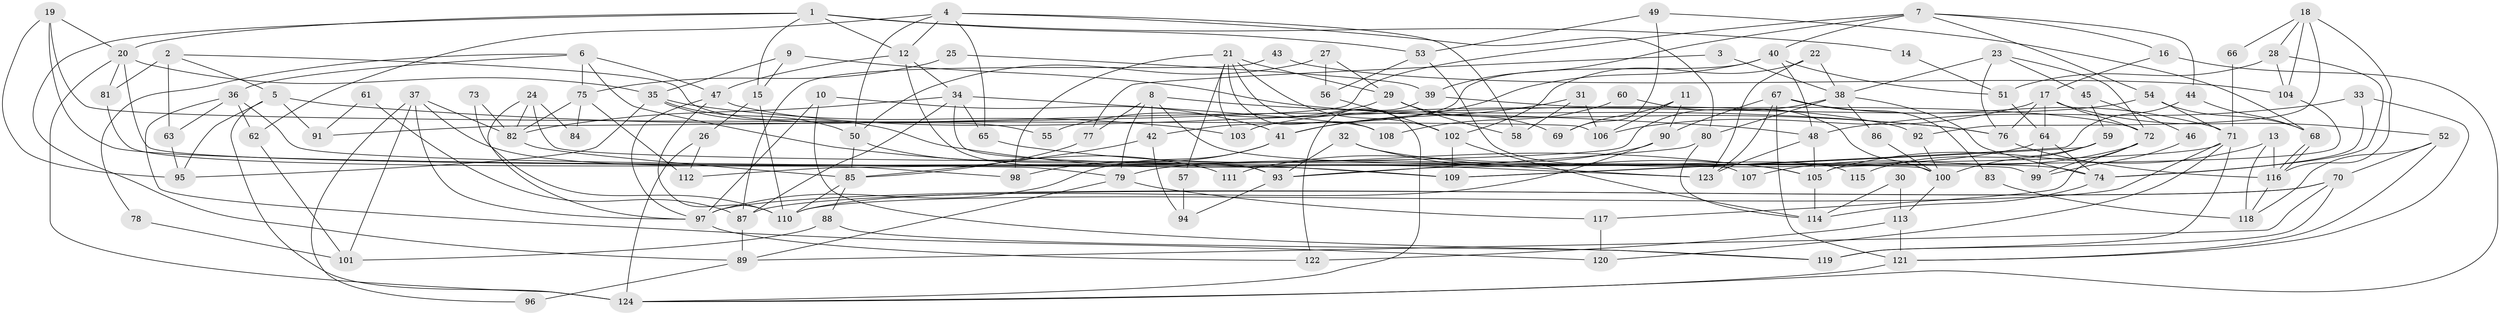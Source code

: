 // coarse degree distribution, {8: 0.03409090909090909, 15: 0.011363636363636364, 12: 0.022727272727272728, 5: 0.20454545454545456, 6: 0.06818181818181818, 11: 0.022727272727272728, 3: 0.23863636363636365, 7: 0.03409090909090909, 4: 0.17045454545454544, 10: 0.011363636363636364, 2: 0.17045454545454544, 13: 0.011363636363636364}
// Generated by graph-tools (version 1.1) at 2025/50/03/04/25 22:50:59]
// undirected, 124 vertices, 248 edges
graph export_dot {
  node [color=gray90,style=filled];
  1;
  2;
  3;
  4;
  5;
  6;
  7;
  8;
  9;
  10;
  11;
  12;
  13;
  14;
  15;
  16;
  17;
  18;
  19;
  20;
  21;
  22;
  23;
  24;
  25;
  26;
  27;
  28;
  29;
  30;
  31;
  32;
  33;
  34;
  35;
  36;
  37;
  38;
  39;
  40;
  41;
  42;
  43;
  44;
  45;
  46;
  47;
  48;
  49;
  50;
  51;
  52;
  53;
  54;
  55;
  56;
  57;
  58;
  59;
  60;
  61;
  62;
  63;
  64;
  65;
  66;
  67;
  68;
  69;
  70;
  71;
  72;
  73;
  74;
  75;
  76;
  77;
  78;
  79;
  80;
  81;
  82;
  83;
  84;
  85;
  86;
  87;
  88;
  89;
  90;
  91;
  92;
  93;
  94;
  95;
  96;
  97;
  98;
  99;
  100;
  101;
  102;
  103;
  104;
  105;
  106;
  107;
  108;
  109;
  110;
  111;
  112;
  113;
  114;
  115;
  116;
  117;
  118;
  119;
  120;
  121;
  122;
  123;
  124;
  1 -- 15;
  1 -- 20;
  1 -- 12;
  1 -- 14;
  1 -- 53;
  1 -- 89;
  2 -- 63;
  2 -- 81;
  2 -- 5;
  2 -- 55;
  3 -- 77;
  3 -- 38;
  4 -- 65;
  4 -- 50;
  4 -- 12;
  4 -- 58;
  4 -- 62;
  4 -- 80;
  5 -- 48;
  5 -- 91;
  5 -- 95;
  5 -- 124;
  6 -- 75;
  6 -- 36;
  6 -- 47;
  6 -- 78;
  6 -- 109;
  7 -- 40;
  7 -- 44;
  7 -- 16;
  7 -- 39;
  7 -- 54;
  7 -- 91;
  8 -- 79;
  8 -- 74;
  8 -- 42;
  8 -- 76;
  8 -- 77;
  9 -- 76;
  9 -- 35;
  9 -- 15;
  10 -- 97;
  10 -- 41;
  10 -- 119;
  11 -- 90;
  11 -- 106;
  11 -- 69;
  12 -- 34;
  12 -- 47;
  12 -- 93;
  13 -- 116;
  13 -- 118;
  13 -- 105;
  14 -- 51;
  15 -- 110;
  15 -- 26;
  16 -- 17;
  16 -- 124;
  17 -- 64;
  17 -- 72;
  17 -- 52;
  17 -- 76;
  17 -- 106;
  18 -- 104;
  18 -- 116;
  18 -- 28;
  18 -- 66;
  18 -- 92;
  19 -- 106;
  19 -- 95;
  19 -- 20;
  19 -- 79;
  20 -- 124;
  20 -- 35;
  20 -- 81;
  20 -- 99;
  21 -- 103;
  21 -- 124;
  21 -- 29;
  21 -- 57;
  21 -- 98;
  21 -- 102;
  21 -- 108;
  22 -- 38;
  22 -- 102;
  22 -- 123;
  23 -- 76;
  23 -- 38;
  23 -- 45;
  23 -- 72;
  24 -- 82;
  24 -- 100;
  24 -- 84;
  24 -- 97;
  25 -- 39;
  25 -- 75;
  26 -- 124;
  26 -- 112;
  27 -- 50;
  27 -- 56;
  27 -- 29;
  28 -- 51;
  28 -- 74;
  28 -- 104;
  29 -- 55;
  29 -- 58;
  29 -- 69;
  30 -- 114;
  30 -- 113;
  31 -- 41;
  31 -- 58;
  31 -- 106;
  32 -- 105;
  32 -- 93;
  32 -- 123;
  33 -- 121;
  33 -- 74;
  33 -- 48;
  34 -- 87;
  34 -- 65;
  34 -- 82;
  34 -- 107;
  34 -- 108;
  35 -- 123;
  35 -- 50;
  35 -- 95;
  35 -- 103;
  36 -- 62;
  36 -- 120;
  36 -- 63;
  36 -- 109;
  37 -- 82;
  37 -- 97;
  37 -- 96;
  37 -- 98;
  37 -- 101;
  38 -- 80;
  38 -- 74;
  38 -- 86;
  38 -- 112;
  39 -- 72;
  39 -- 122;
  40 -- 48;
  40 -- 41;
  40 -- 42;
  40 -- 51;
  41 -- 97;
  41 -- 98;
  42 -- 85;
  42 -- 94;
  43 -- 104;
  43 -- 87;
  44 -- 109;
  44 -- 68;
  45 -- 59;
  45 -- 46;
  46 -- 99;
  47 -- 92;
  47 -- 97;
  47 -- 110;
  48 -- 123;
  48 -- 105;
  49 -- 69;
  49 -- 68;
  49 -- 53;
  50 -- 85;
  50 -- 111;
  51 -- 64;
  52 -- 121;
  52 -- 70;
  52 -- 118;
  53 -- 56;
  53 -- 115;
  54 -- 71;
  54 -- 68;
  54 -- 103;
  56 -- 102;
  57 -- 94;
  59 -- 100;
  59 -- 109;
  59 -- 115;
  60 -- 108;
  60 -- 100;
  61 -- 87;
  61 -- 91;
  62 -- 101;
  63 -- 95;
  64 -- 79;
  64 -- 74;
  64 -- 99;
  65 -- 105;
  66 -- 71;
  67 -- 71;
  67 -- 123;
  67 -- 83;
  67 -- 90;
  67 -- 121;
  68 -- 116;
  68 -- 116;
  70 -- 97;
  70 -- 87;
  70 -- 89;
  70 -- 119;
  71 -- 119;
  71 -- 93;
  71 -- 110;
  71 -- 120;
  72 -- 99;
  72 -- 107;
  72 -- 117;
  73 -- 82;
  73 -- 110;
  74 -- 114;
  75 -- 112;
  75 -- 82;
  75 -- 84;
  76 -- 116;
  77 -- 85;
  78 -- 101;
  79 -- 89;
  79 -- 117;
  80 -- 114;
  80 -- 93;
  81 -- 93;
  82 -- 85;
  83 -- 118;
  85 -- 110;
  85 -- 88;
  86 -- 100;
  87 -- 89;
  88 -- 119;
  88 -- 101;
  89 -- 96;
  90 -- 110;
  90 -- 111;
  92 -- 100;
  93 -- 94;
  97 -- 122;
  100 -- 113;
  102 -- 109;
  102 -- 114;
  104 -- 105;
  105 -- 114;
  113 -- 121;
  113 -- 122;
  116 -- 118;
  117 -- 120;
  121 -- 124;
}
